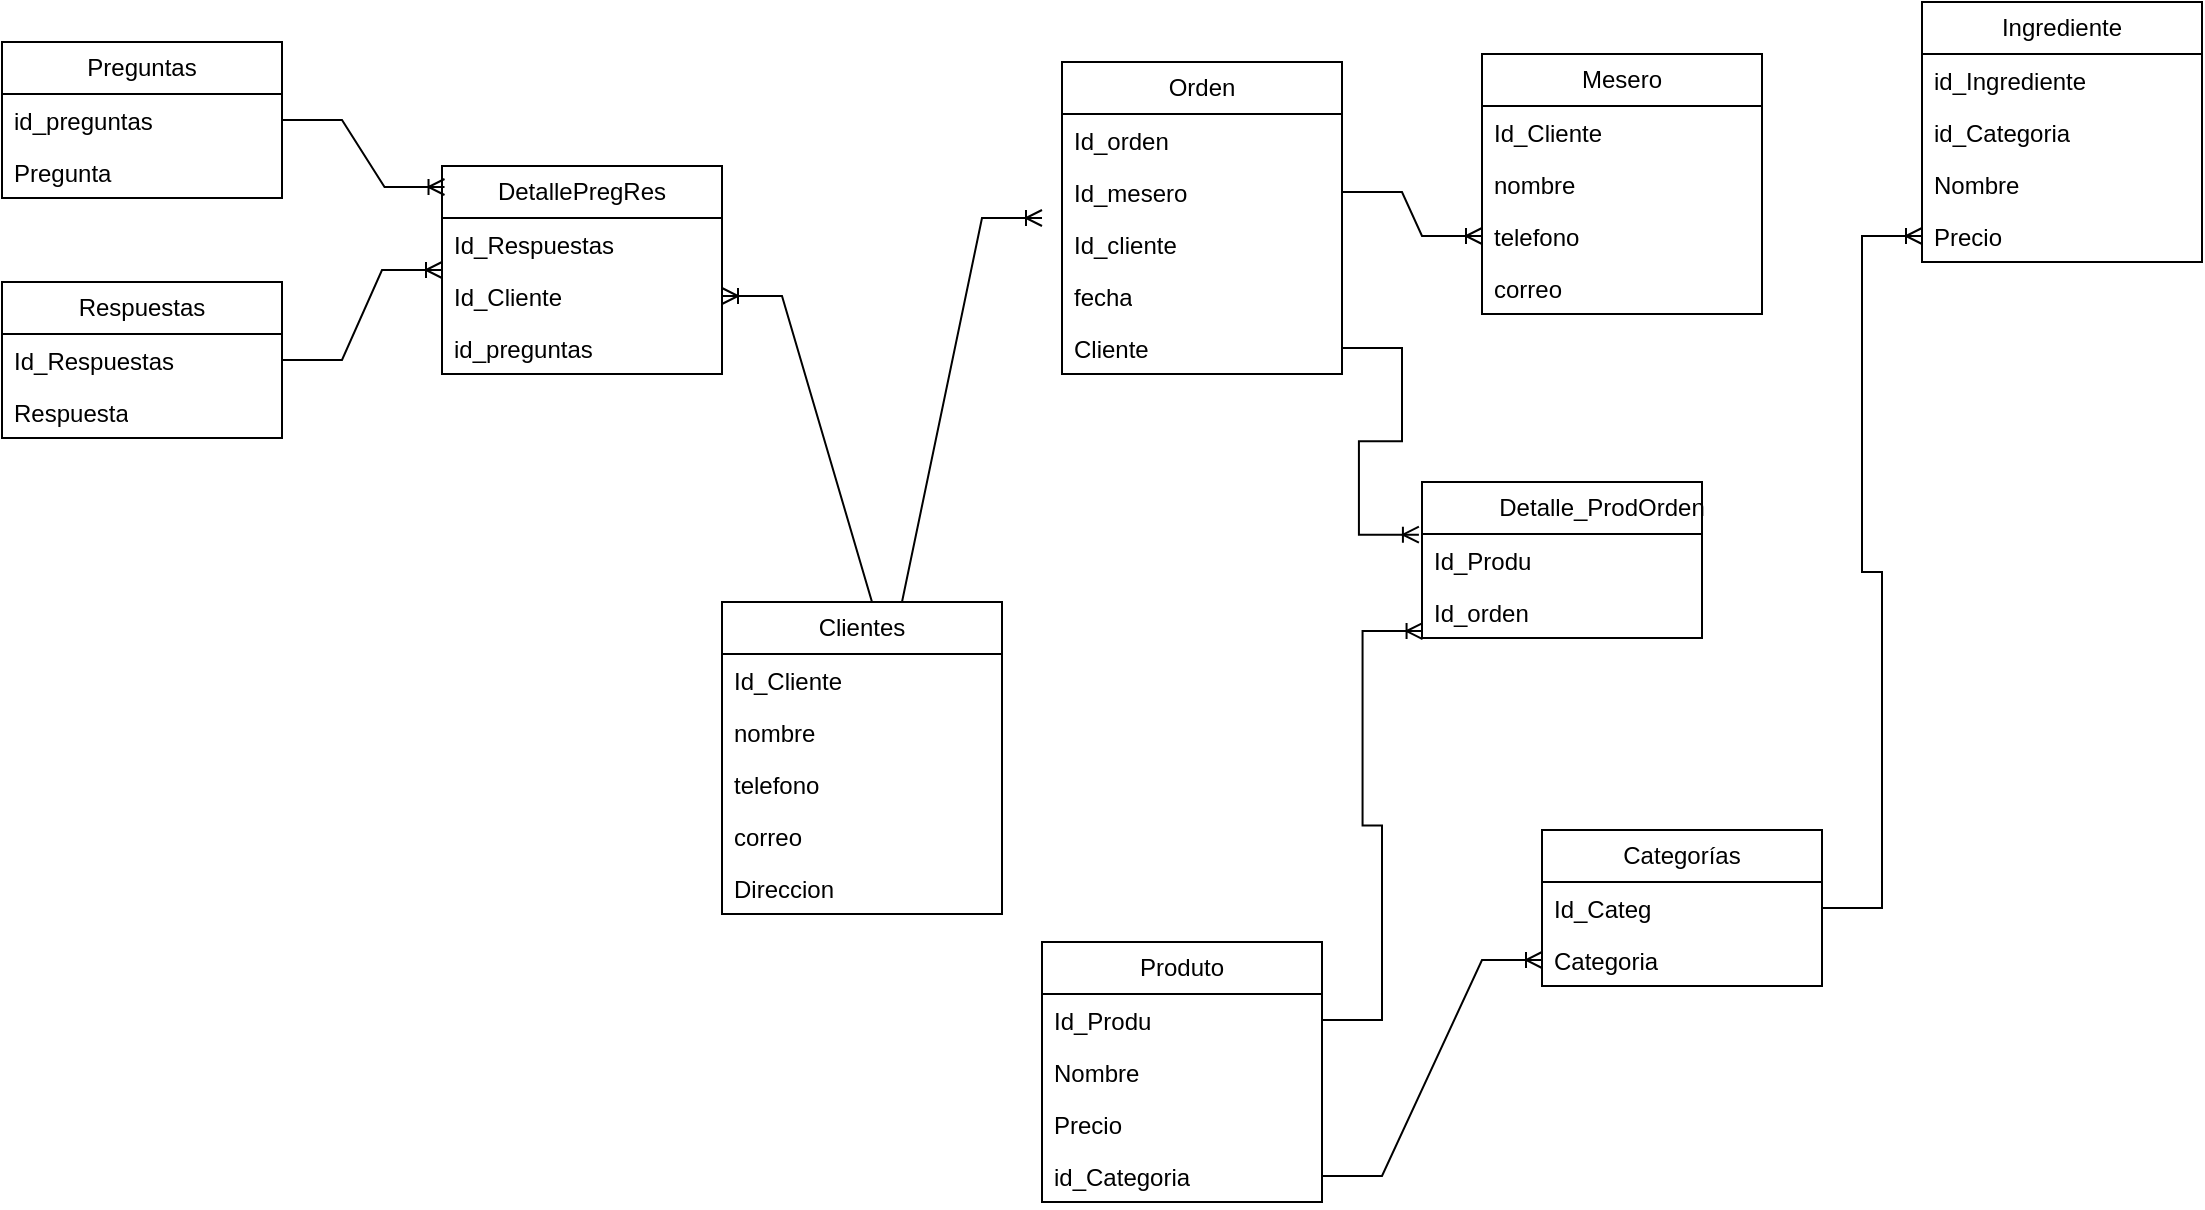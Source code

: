 <mxfile version="24.2.8" type="device">
  <diagram name="Página-1" id="lCGH4CuF53JgLYkSw_f2">
    <mxGraphModel dx="2009" dy="739" grid="1" gridSize="10" guides="1" tooltips="1" connect="1" arrows="1" fold="1" page="1" pageScale="1" pageWidth="1169" pageHeight="827" math="0" shadow="0">
      <root>
        <mxCell id="0" />
        <mxCell id="1" parent="0" />
        <mxCell id="Ed4vf5yFAqMib3-vJOT--13" value="&lt;blockquote style=&quot;margin: 0 0 0 40px; border: none; padding: 0px;&quot;&gt;Detalle_ProdOrden&lt;/blockquote&gt;" style="swimlane;fontStyle=0;childLayout=stackLayout;horizontal=1;startSize=26;fillColor=none;horizontalStack=0;resizeParent=1;resizeParentMax=0;resizeLast=0;collapsible=1;marginBottom=0;whiteSpace=wrap;html=1;" vertex="1" parent="1">
          <mxGeometry x="-450" y="310" width="140" height="78" as="geometry" />
        </mxCell>
        <mxCell id="Ed4vf5yFAqMib3-vJOT--47" value="Id_Produ" style="text;strokeColor=none;fillColor=none;align=left;verticalAlign=top;spacingLeft=4;spacingRight=4;overflow=hidden;rotatable=0;points=[[0,0.5],[1,0.5]];portConstraint=eastwest;whiteSpace=wrap;html=1;" vertex="1" parent="Ed4vf5yFAqMib3-vJOT--13">
          <mxGeometry y="26" width="140" height="26" as="geometry" />
        </mxCell>
        <mxCell id="Ed4vf5yFAqMib3-vJOT--48" value="Id_orden" style="text;strokeColor=none;fillColor=none;align=left;verticalAlign=top;spacingLeft=4;spacingRight=4;overflow=hidden;rotatable=0;points=[[0,0.5],[1,0.5]];portConstraint=eastwest;whiteSpace=wrap;html=1;" vertex="1" parent="Ed4vf5yFAqMib3-vJOT--13">
          <mxGeometry y="52" width="140" height="26" as="geometry" />
        </mxCell>
        <mxCell id="Ed4vf5yFAqMib3-vJOT--17" value="Orden" style="swimlane;fontStyle=0;childLayout=stackLayout;horizontal=1;startSize=26;fillColor=none;horizontalStack=0;resizeParent=1;resizeParentMax=0;resizeLast=0;collapsible=1;marginBottom=0;whiteSpace=wrap;html=1;" vertex="1" parent="1">
          <mxGeometry x="-630" y="100" width="140" height="156" as="geometry" />
        </mxCell>
        <mxCell id="Ed4vf5yFAqMib3-vJOT--18" value="Id_orden" style="text;strokeColor=none;fillColor=none;align=left;verticalAlign=top;spacingLeft=4;spacingRight=4;overflow=hidden;rotatable=0;points=[[0,0.5],[1,0.5]];portConstraint=eastwest;whiteSpace=wrap;html=1;" vertex="1" parent="Ed4vf5yFAqMib3-vJOT--17">
          <mxGeometry y="26" width="140" height="26" as="geometry" />
        </mxCell>
        <mxCell id="Ed4vf5yFAqMib3-vJOT--45" value="Id_mesero" style="text;strokeColor=none;fillColor=none;align=left;verticalAlign=top;spacingLeft=4;spacingRight=4;overflow=hidden;rotatable=0;points=[[0,0.5],[1,0.5]];portConstraint=eastwest;whiteSpace=wrap;html=1;" vertex="1" parent="Ed4vf5yFAqMib3-vJOT--17">
          <mxGeometry y="52" width="140" height="26" as="geometry" />
        </mxCell>
        <mxCell id="Ed4vf5yFAqMib3-vJOT--46" value="Id_cliente" style="text;strokeColor=none;fillColor=none;align=left;verticalAlign=top;spacingLeft=4;spacingRight=4;overflow=hidden;rotatable=0;points=[[0,0.5],[1,0.5]];portConstraint=eastwest;whiteSpace=wrap;html=1;" vertex="1" parent="Ed4vf5yFAqMib3-vJOT--17">
          <mxGeometry y="78" width="140" height="26" as="geometry" />
        </mxCell>
        <mxCell id="Ed4vf5yFAqMib3-vJOT--19" value="fecha" style="text;strokeColor=none;fillColor=none;align=left;verticalAlign=top;spacingLeft=4;spacingRight=4;overflow=hidden;rotatable=0;points=[[0,0.5],[1,0.5]];portConstraint=eastwest;whiteSpace=wrap;html=1;" vertex="1" parent="Ed4vf5yFAqMib3-vJOT--17">
          <mxGeometry y="104" width="140" height="26" as="geometry" />
        </mxCell>
        <mxCell id="Ed4vf5yFAqMib3-vJOT--20" value="Cliente" style="text;strokeColor=none;fillColor=none;align=left;verticalAlign=top;spacingLeft=4;spacingRight=4;overflow=hidden;rotatable=0;points=[[0,0.5],[1,0.5]];portConstraint=eastwest;whiteSpace=wrap;html=1;" vertex="1" parent="Ed4vf5yFAqMib3-vJOT--17">
          <mxGeometry y="130" width="140" height="26" as="geometry" />
        </mxCell>
        <mxCell id="Ed4vf5yFAqMib3-vJOT--21" value="Categorías" style="swimlane;fontStyle=0;childLayout=stackLayout;horizontal=1;startSize=26;fillColor=none;horizontalStack=0;resizeParent=1;resizeParentMax=0;resizeLast=0;collapsible=1;marginBottom=0;whiteSpace=wrap;html=1;" vertex="1" parent="1">
          <mxGeometry x="-390" y="484" width="140" height="78" as="geometry" />
        </mxCell>
        <mxCell id="Ed4vf5yFAqMib3-vJOT--22" value="Id_Categ" style="text;strokeColor=none;fillColor=none;align=left;verticalAlign=top;spacingLeft=4;spacingRight=4;overflow=hidden;rotatable=0;points=[[0,0.5],[1,0.5]];portConstraint=eastwest;whiteSpace=wrap;html=1;" vertex="1" parent="Ed4vf5yFAqMib3-vJOT--21">
          <mxGeometry y="26" width="140" height="26" as="geometry" />
        </mxCell>
        <mxCell id="Ed4vf5yFAqMib3-vJOT--23" value="Categoria" style="text;strokeColor=none;fillColor=none;align=left;verticalAlign=top;spacingLeft=4;spacingRight=4;overflow=hidden;rotatable=0;points=[[0,0.5],[1,0.5]];portConstraint=eastwest;whiteSpace=wrap;html=1;" vertex="1" parent="Ed4vf5yFAqMib3-vJOT--21">
          <mxGeometry y="52" width="140" height="26" as="geometry" />
        </mxCell>
        <mxCell id="Ed4vf5yFAqMib3-vJOT--25" value="Ingrediente" style="swimlane;fontStyle=0;childLayout=stackLayout;horizontal=1;startSize=26;fillColor=none;horizontalStack=0;resizeParent=1;resizeParentMax=0;resizeLast=0;collapsible=1;marginBottom=0;whiteSpace=wrap;html=1;" vertex="1" parent="1">
          <mxGeometry x="-200" y="70" width="140" height="130" as="geometry" />
        </mxCell>
        <mxCell id="Ed4vf5yFAqMib3-vJOT--26" value="id_Ingrediente" style="text;strokeColor=none;fillColor=none;align=left;verticalAlign=top;spacingLeft=4;spacingRight=4;overflow=hidden;rotatable=0;points=[[0,0.5],[1,0.5]];portConstraint=eastwest;whiteSpace=wrap;html=1;" vertex="1" parent="Ed4vf5yFAqMib3-vJOT--25">
          <mxGeometry y="26" width="140" height="26" as="geometry" />
        </mxCell>
        <mxCell id="Ed4vf5yFAqMib3-vJOT--42" value="id_Categoria" style="text;strokeColor=none;fillColor=none;align=left;verticalAlign=top;spacingLeft=4;spacingRight=4;overflow=hidden;rotatable=0;points=[[0,0.5],[1,0.5]];portConstraint=eastwest;whiteSpace=wrap;html=1;" vertex="1" parent="Ed4vf5yFAqMib3-vJOT--25">
          <mxGeometry y="52" width="140" height="26" as="geometry" />
        </mxCell>
        <mxCell id="Ed4vf5yFAqMib3-vJOT--28" value="Nombre" style="text;strokeColor=none;fillColor=none;align=left;verticalAlign=top;spacingLeft=4;spacingRight=4;overflow=hidden;rotatable=0;points=[[0,0.5],[1,0.5]];portConstraint=eastwest;whiteSpace=wrap;html=1;" vertex="1" parent="Ed4vf5yFAqMib3-vJOT--25">
          <mxGeometry y="78" width="140" height="26" as="geometry" />
        </mxCell>
        <mxCell id="Ed4vf5yFAqMib3-vJOT--40" value="Precio" style="text;strokeColor=none;fillColor=none;align=left;verticalAlign=top;spacingLeft=4;spacingRight=4;overflow=hidden;rotatable=0;points=[[0,0.5],[1,0.5]];portConstraint=eastwest;whiteSpace=wrap;html=1;" vertex="1" parent="Ed4vf5yFAqMib3-vJOT--25">
          <mxGeometry y="104" width="140" height="26" as="geometry" />
        </mxCell>
        <mxCell id="Ed4vf5yFAqMib3-vJOT--29" value="Produto" style="swimlane;fontStyle=0;childLayout=stackLayout;horizontal=1;startSize=26;fillColor=none;horizontalStack=0;resizeParent=1;resizeParentMax=0;resizeLast=0;collapsible=1;marginBottom=0;whiteSpace=wrap;html=1;" vertex="1" parent="1">
          <mxGeometry x="-640" y="540" width="140" height="130" as="geometry" />
        </mxCell>
        <mxCell id="Ed4vf5yFAqMib3-vJOT--43" value="Id_Produ" style="text;strokeColor=none;fillColor=none;align=left;verticalAlign=top;spacingLeft=4;spacingRight=4;overflow=hidden;rotatable=0;points=[[0,0.5],[1,0.5]];portConstraint=eastwest;whiteSpace=wrap;html=1;" vertex="1" parent="Ed4vf5yFAqMib3-vJOT--29">
          <mxGeometry y="26" width="140" height="26" as="geometry" />
        </mxCell>
        <mxCell id="Ed4vf5yFAqMib3-vJOT--31" value="Nombre" style="text;strokeColor=none;fillColor=none;align=left;verticalAlign=top;spacingLeft=4;spacingRight=4;overflow=hidden;rotatable=0;points=[[0,0.5],[1,0.5]];portConstraint=eastwest;whiteSpace=wrap;html=1;" vertex="1" parent="Ed4vf5yFAqMib3-vJOT--29">
          <mxGeometry y="52" width="140" height="26" as="geometry" />
        </mxCell>
        <mxCell id="Ed4vf5yFAqMib3-vJOT--32" value="Precio" style="text;strokeColor=none;fillColor=none;align=left;verticalAlign=top;spacingLeft=4;spacingRight=4;overflow=hidden;rotatable=0;points=[[0,0.5],[1,0.5]];portConstraint=eastwest;whiteSpace=wrap;html=1;" vertex="1" parent="Ed4vf5yFAqMib3-vJOT--29">
          <mxGeometry y="78" width="140" height="26" as="geometry" />
        </mxCell>
        <mxCell id="Ed4vf5yFAqMib3-vJOT--39" value="id_Categoria" style="text;strokeColor=none;fillColor=none;align=left;verticalAlign=top;spacingLeft=4;spacingRight=4;overflow=hidden;rotatable=0;points=[[0,0.5],[1,0.5]];portConstraint=eastwest;whiteSpace=wrap;html=1;" vertex="1" parent="Ed4vf5yFAqMib3-vJOT--29">
          <mxGeometry y="104" width="140" height="26" as="geometry" />
        </mxCell>
        <mxCell id="Ed4vf5yFAqMib3-vJOT--33" value="Clientes" style="swimlane;fontStyle=0;childLayout=stackLayout;horizontal=1;startSize=26;fillColor=none;horizontalStack=0;resizeParent=1;resizeParentMax=0;resizeLast=0;collapsible=1;marginBottom=0;whiteSpace=wrap;html=1;" vertex="1" parent="1">
          <mxGeometry x="-800" y="370" width="140" height="156" as="geometry" />
        </mxCell>
        <mxCell id="Ed4vf5yFAqMib3-vJOT--44" value="Id_Cliente" style="text;strokeColor=none;fillColor=none;align=left;verticalAlign=top;spacingLeft=4;spacingRight=4;overflow=hidden;rotatable=0;points=[[0,0.5],[1,0.5]];portConstraint=eastwest;whiteSpace=wrap;html=1;" vertex="1" parent="Ed4vf5yFAqMib3-vJOT--33">
          <mxGeometry y="26" width="140" height="26" as="geometry" />
        </mxCell>
        <mxCell id="Ed4vf5yFAqMib3-vJOT--34" value="nombre" style="text;strokeColor=none;fillColor=none;align=left;verticalAlign=top;spacingLeft=4;spacingRight=4;overflow=hidden;rotatable=0;points=[[0,0.5],[1,0.5]];portConstraint=eastwest;whiteSpace=wrap;html=1;" vertex="1" parent="Ed4vf5yFAqMib3-vJOT--33">
          <mxGeometry y="52" width="140" height="26" as="geometry" />
        </mxCell>
        <mxCell id="Ed4vf5yFAqMib3-vJOT--35" value="telefono" style="text;strokeColor=none;fillColor=none;align=left;verticalAlign=top;spacingLeft=4;spacingRight=4;overflow=hidden;rotatable=0;points=[[0,0.5],[1,0.5]];portConstraint=eastwest;whiteSpace=wrap;html=1;" vertex="1" parent="Ed4vf5yFAqMib3-vJOT--33">
          <mxGeometry y="78" width="140" height="26" as="geometry" />
        </mxCell>
        <mxCell id="Ed4vf5yFAqMib3-vJOT--36" value="correo" style="text;strokeColor=none;fillColor=none;align=left;verticalAlign=top;spacingLeft=4;spacingRight=4;overflow=hidden;rotatable=0;points=[[0,0.5],[1,0.5]];portConstraint=eastwest;whiteSpace=wrap;html=1;" vertex="1" parent="Ed4vf5yFAqMib3-vJOT--33">
          <mxGeometry y="104" width="140" height="26" as="geometry" />
        </mxCell>
        <mxCell id="Ed4vf5yFAqMib3-vJOT--37" value="Direccion" style="text;strokeColor=none;fillColor=none;align=left;verticalAlign=top;spacingLeft=4;spacingRight=4;overflow=hidden;rotatable=0;points=[[0,0.5],[1,0.5]];portConstraint=eastwest;whiteSpace=wrap;html=1;" vertex="1" parent="Ed4vf5yFAqMib3-vJOT--33">
          <mxGeometry y="130" width="140" height="26" as="geometry" />
        </mxCell>
        <mxCell id="Ed4vf5yFAqMib3-vJOT--49" value="Mesero" style="swimlane;fontStyle=0;childLayout=stackLayout;horizontal=1;startSize=26;fillColor=none;horizontalStack=0;resizeParent=1;resizeParentMax=0;resizeLast=0;collapsible=1;marginBottom=0;whiteSpace=wrap;html=1;" vertex="1" parent="1">
          <mxGeometry x="-420" y="96" width="140" height="130" as="geometry" />
        </mxCell>
        <mxCell id="Ed4vf5yFAqMib3-vJOT--50" value="Id_Cliente" style="text;strokeColor=none;fillColor=none;align=left;verticalAlign=top;spacingLeft=4;spacingRight=4;overflow=hidden;rotatable=0;points=[[0,0.5],[1,0.5]];portConstraint=eastwest;whiteSpace=wrap;html=1;" vertex="1" parent="Ed4vf5yFAqMib3-vJOT--49">
          <mxGeometry y="26" width="140" height="26" as="geometry" />
        </mxCell>
        <mxCell id="Ed4vf5yFAqMib3-vJOT--51" value="nombre" style="text;strokeColor=none;fillColor=none;align=left;verticalAlign=top;spacingLeft=4;spacingRight=4;overflow=hidden;rotatable=0;points=[[0,0.5],[1,0.5]];portConstraint=eastwest;whiteSpace=wrap;html=1;" vertex="1" parent="Ed4vf5yFAqMib3-vJOT--49">
          <mxGeometry y="52" width="140" height="26" as="geometry" />
        </mxCell>
        <mxCell id="Ed4vf5yFAqMib3-vJOT--52" value="telefono" style="text;strokeColor=none;fillColor=none;align=left;verticalAlign=top;spacingLeft=4;spacingRight=4;overflow=hidden;rotatable=0;points=[[0,0.5],[1,0.5]];portConstraint=eastwest;whiteSpace=wrap;html=1;" vertex="1" parent="Ed4vf5yFAqMib3-vJOT--49">
          <mxGeometry y="78" width="140" height="26" as="geometry" />
        </mxCell>
        <mxCell id="Ed4vf5yFAqMib3-vJOT--53" value="correo" style="text;strokeColor=none;fillColor=none;align=left;verticalAlign=top;spacingLeft=4;spacingRight=4;overflow=hidden;rotatable=0;points=[[0,0.5],[1,0.5]];portConstraint=eastwest;whiteSpace=wrap;html=1;" vertex="1" parent="Ed4vf5yFAqMib3-vJOT--49">
          <mxGeometry y="104" width="140" height="26" as="geometry" />
        </mxCell>
        <mxCell id="Ed4vf5yFAqMib3-vJOT--55" value="DetallePregRes" style="swimlane;fontStyle=0;childLayout=stackLayout;horizontal=1;startSize=26;fillColor=none;horizontalStack=0;resizeParent=1;resizeParentMax=0;resizeLast=0;collapsible=1;marginBottom=0;whiteSpace=wrap;html=1;" vertex="1" parent="1">
          <mxGeometry x="-940" y="152" width="140" height="104" as="geometry" />
        </mxCell>
        <mxCell id="Ed4vf5yFAqMib3-vJOT--67" value="Id_&lt;span style=&quot;text-align: center;&quot;&gt;Respuestas&lt;/span&gt;" style="text;strokeColor=none;fillColor=none;align=left;verticalAlign=top;spacingLeft=4;spacingRight=4;overflow=hidden;rotatable=0;points=[[0,0.5],[1,0.5]];portConstraint=eastwest;whiteSpace=wrap;html=1;" vertex="1" parent="Ed4vf5yFAqMib3-vJOT--55">
          <mxGeometry y="26" width="140" height="26" as="geometry" />
        </mxCell>
        <mxCell id="Ed4vf5yFAqMib3-vJOT--69" value="Id_Cliente" style="text;strokeColor=none;fillColor=none;align=left;verticalAlign=top;spacingLeft=4;spacingRight=4;overflow=hidden;rotatable=0;points=[[0,0.5],[1,0.5]];portConstraint=eastwest;whiteSpace=wrap;html=1;" vertex="1" parent="Ed4vf5yFAqMib3-vJOT--55">
          <mxGeometry y="52" width="140" height="26" as="geometry" />
        </mxCell>
        <mxCell id="Ed4vf5yFAqMib3-vJOT--68" value="id_preguntas" style="text;strokeColor=none;fillColor=none;align=left;verticalAlign=top;spacingLeft=4;spacingRight=4;overflow=hidden;rotatable=0;points=[[0,0.5],[1,0.5]];portConstraint=eastwest;whiteSpace=wrap;html=1;" vertex="1" parent="Ed4vf5yFAqMib3-vJOT--55">
          <mxGeometry y="78" width="140" height="26" as="geometry" />
        </mxCell>
        <mxCell id="Ed4vf5yFAqMib3-vJOT--59" value="Respuestas" style="swimlane;fontStyle=0;childLayout=stackLayout;horizontal=1;startSize=26;fillColor=none;horizontalStack=0;resizeParent=1;resizeParentMax=0;resizeLast=0;collapsible=1;marginBottom=0;whiteSpace=wrap;html=1;" vertex="1" parent="1">
          <mxGeometry x="-1160" y="210" width="140" height="78" as="geometry" />
        </mxCell>
        <mxCell id="Ed4vf5yFAqMib3-vJOT--60" value="Id_&lt;span style=&quot;text-align: center;&quot;&gt;Respuestas&lt;/span&gt;" style="text;strokeColor=none;fillColor=none;align=left;verticalAlign=top;spacingLeft=4;spacingRight=4;overflow=hidden;rotatable=0;points=[[0,0.5],[1,0.5]];portConstraint=eastwest;whiteSpace=wrap;html=1;" vertex="1" parent="Ed4vf5yFAqMib3-vJOT--59">
          <mxGeometry y="26" width="140" height="26" as="geometry" />
        </mxCell>
        <mxCell id="Ed4vf5yFAqMib3-vJOT--61" value="Respuesta" style="text;strokeColor=none;fillColor=none;align=left;verticalAlign=top;spacingLeft=4;spacingRight=4;overflow=hidden;rotatable=0;points=[[0,0.5],[1,0.5]];portConstraint=eastwest;whiteSpace=wrap;html=1;" vertex="1" parent="Ed4vf5yFAqMib3-vJOT--59">
          <mxGeometry y="52" width="140" height="26" as="geometry" />
        </mxCell>
        <mxCell id="Ed4vf5yFAqMib3-vJOT--63" value="Preguntas" style="swimlane;fontStyle=0;childLayout=stackLayout;horizontal=1;startSize=26;fillColor=none;horizontalStack=0;resizeParent=1;resizeParentMax=0;resizeLast=0;collapsible=1;marginBottom=0;whiteSpace=wrap;html=1;" vertex="1" parent="1">
          <mxGeometry x="-1160" y="90" width="140" height="78" as="geometry" />
        </mxCell>
        <mxCell id="Ed4vf5yFAqMib3-vJOT--64" value="id_preguntas" style="text;strokeColor=none;fillColor=none;align=left;verticalAlign=top;spacingLeft=4;spacingRight=4;overflow=hidden;rotatable=0;points=[[0,0.5],[1,0.5]];portConstraint=eastwest;whiteSpace=wrap;html=1;" vertex="1" parent="Ed4vf5yFAqMib3-vJOT--63">
          <mxGeometry y="26" width="140" height="26" as="geometry" />
        </mxCell>
        <mxCell id="Ed4vf5yFAqMib3-vJOT--65" value="Pregunta" style="text;strokeColor=none;fillColor=none;align=left;verticalAlign=top;spacingLeft=4;spacingRight=4;overflow=hidden;rotatable=0;points=[[0,0.5],[1,0.5]];portConstraint=eastwest;whiteSpace=wrap;html=1;" vertex="1" parent="Ed4vf5yFAqMib3-vJOT--63">
          <mxGeometry y="52" width="140" height="26" as="geometry" />
        </mxCell>
        <mxCell id="Ed4vf5yFAqMib3-vJOT--70" value="" style="edgeStyle=entityRelationEdgeStyle;fontSize=12;html=1;endArrow=ERoneToMany;rounded=0;entryX=0.009;entryY=0.101;entryDx=0;entryDy=0;entryPerimeter=0;" edge="1" parent="1" source="Ed4vf5yFAqMib3-vJOT--63" target="Ed4vf5yFAqMib3-vJOT--55">
          <mxGeometry width="100" height="100" relative="1" as="geometry">
            <mxPoint x="-1010" y="470" as="sourcePoint" />
            <mxPoint x="-910" y="370" as="targetPoint" />
          </mxGeometry>
        </mxCell>
        <mxCell id="Ed4vf5yFAqMib3-vJOT--71" value="" style="edgeStyle=entityRelationEdgeStyle;fontSize=12;html=1;endArrow=ERoneToMany;rounded=0;" edge="1" parent="1" source="Ed4vf5yFAqMib3-vJOT--59" target="Ed4vf5yFAqMib3-vJOT--55">
          <mxGeometry width="100" height="100" relative="1" as="geometry">
            <mxPoint x="-1010" y="139" as="sourcePoint" />
            <mxPoint x="-929" y="173" as="targetPoint" />
          </mxGeometry>
        </mxCell>
        <mxCell id="Ed4vf5yFAqMib3-vJOT--72" value="" style="edgeStyle=entityRelationEdgeStyle;fontSize=12;html=1;endArrow=ERoneToMany;rounded=0;entryX=1;entryY=0.5;entryDx=0;entryDy=0;exitX=0.75;exitY=0;exitDx=0;exitDy=0;" edge="1" parent="1" source="Ed4vf5yFAqMib3-vJOT--33" target="Ed4vf5yFAqMib3-vJOT--69">
          <mxGeometry width="100" height="100" relative="1" as="geometry">
            <mxPoint x="-880" y="422.0" as="sourcePoint" />
            <mxPoint x="-990" y="256" as="targetPoint" />
            <Array as="points">
              <mxPoint x="-860" y="290" />
              <mxPoint x="-882" y="300" />
              <mxPoint x="-800" y="300" />
            </Array>
          </mxGeometry>
        </mxCell>
        <mxCell id="Ed4vf5yFAqMib3-vJOT--73" value="" style="edgeStyle=entityRelationEdgeStyle;fontSize=12;html=1;endArrow=ERoneToMany;rounded=0;exitX=0.5;exitY=0;exitDx=0;exitDy=0;" edge="1" parent="1">
          <mxGeometry width="100" height="100" relative="1" as="geometry">
            <mxPoint x="-740" y="370" as="sourcePoint" />
            <mxPoint x="-640" y="178.0" as="targetPoint" />
            <Array as="points">
              <mxPoint x="-860" y="300" />
              <mxPoint x="-882" y="310" />
              <mxPoint x="-800" y="310" />
            </Array>
          </mxGeometry>
        </mxCell>
        <mxCell id="Ed4vf5yFAqMib3-vJOT--75" value="" style="edgeStyle=entityRelationEdgeStyle;fontSize=12;html=1;endArrow=ERoneToMany;rounded=0;exitX=1;exitY=0.5;exitDx=0;exitDy=0;entryX=-0.011;entryY=0.014;entryDx=0;entryDy=0;entryPerimeter=0;" edge="1" parent="1" source="Ed4vf5yFAqMib3-vJOT--20" target="Ed4vf5yFAqMib3-vJOT--47">
          <mxGeometry width="100" height="100" relative="1" as="geometry">
            <mxPoint x="-730" y="380" as="sourcePoint" />
            <mxPoint x="-630" y="188.0" as="targetPoint" />
            <Array as="points">
              <mxPoint x="-850" y="310" />
              <mxPoint x="-872" y="320" />
              <mxPoint x="-790" y="320" />
            </Array>
          </mxGeometry>
        </mxCell>
        <mxCell id="Ed4vf5yFAqMib3-vJOT--76" value="" style="edgeStyle=entityRelationEdgeStyle;fontSize=12;html=1;endArrow=ERoneToMany;rounded=0;exitX=1;exitY=0.5;exitDx=0;exitDy=0;entryX=0.002;entryY=0.867;entryDx=0;entryDy=0;entryPerimeter=0;" edge="1" parent="1" source="Ed4vf5yFAqMib3-vJOT--43" target="Ed4vf5yFAqMib3-vJOT--48">
          <mxGeometry width="100" height="100" relative="1" as="geometry">
            <mxPoint x="-500" y="357" as="sourcePoint" />
            <mxPoint x="-463" y="484" as="targetPoint" />
            <Array as="points">
              <mxPoint x="-860" y="424" />
              <mxPoint x="-520" y="450" />
              <mxPoint x="-882" y="434" />
              <mxPoint x="-800" y="434" />
            </Array>
          </mxGeometry>
        </mxCell>
        <mxCell id="Ed4vf5yFAqMib3-vJOT--77" value="" style="edgeStyle=entityRelationEdgeStyle;fontSize=12;html=1;endArrow=ERoneToMany;rounded=0;exitX=1;exitY=0.5;exitDx=0;exitDy=0;entryX=0;entryY=0.5;entryDx=0;entryDy=0;" edge="1" parent="1" source="Ed4vf5yFAqMib3-vJOT--39" target="Ed4vf5yFAqMib3-vJOT--23">
          <mxGeometry width="100" height="100" relative="1" as="geometry">
            <mxPoint x="-340" y="480" as="sourcePoint" />
            <mxPoint x="-130" y="460" as="targetPoint" />
            <Array as="points">
              <mxPoint x="-850" y="434" />
              <mxPoint x="-170" y="490" />
              <mxPoint x="-872" y="444" />
              <mxPoint x="-790" y="444" />
            </Array>
          </mxGeometry>
        </mxCell>
        <mxCell id="Ed4vf5yFAqMib3-vJOT--78" value="" style="edgeStyle=entityRelationEdgeStyle;fontSize=12;html=1;endArrow=ERoneToMany;rounded=0;exitX=1;exitY=0.5;exitDx=0;exitDy=0;entryX=0;entryY=0.5;entryDx=0;entryDy=0;" edge="1" parent="1" source="Ed4vf5yFAqMib3-vJOT--22" target="Ed4vf5yFAqMib3-vJOT--40">
          <mxGeometry width="100" height="100" relative="1" as="geometry">
            <mxPoint x="-310" y="514" as="sourcePoint" />
            <mxPoint x="-150" y="90" as="targetPoint" />
            <Array as="points">
              <mxPoint x="-790" y="321" />
              <mxPoint x="-110" y="377" />
              <mxPoint x="-812" y="331" />
              <mxPoint x="-730" y="331" />
            </Array>
          </mxGeometry>
        </mxCell>
        <mxCell id="Ed4vf5yFAqMib3-vJOT--79" value="" style="edgeStyle=entityRelationEdgeStyle;fontSize=12;html=1;endArrow=ERoneToMany;rounded=0;entryX=0;entryY=0.5;entryDx=0;entryDy=0;exitX=1;exitY=0.5;exitDx=0;exitDy=0;" edge="1" parent="1" source="Ed4vf5yFAqMib3-vJOT--45" target="Ed4vf5yFAqMib3-vJOT--52">
          <mxGeometry width="100" height="100" relative="1" as="geometry">
            <mxPoint x="-460" y="130" as="sourcePoint" />
            <mxPoint x="-442" y="346" as="targetPoint" />
            <Array as="points">
              <mxPoint x="-840" y="320" />
              <mxPoint x="-862" y="330" />
              <mxPoint x="-780" y="330" />
            </Array>
          </mxGeometry>
        </mxCell>
      </root>
    </mxGraphModel>
  </diagram>
</mxfile>
